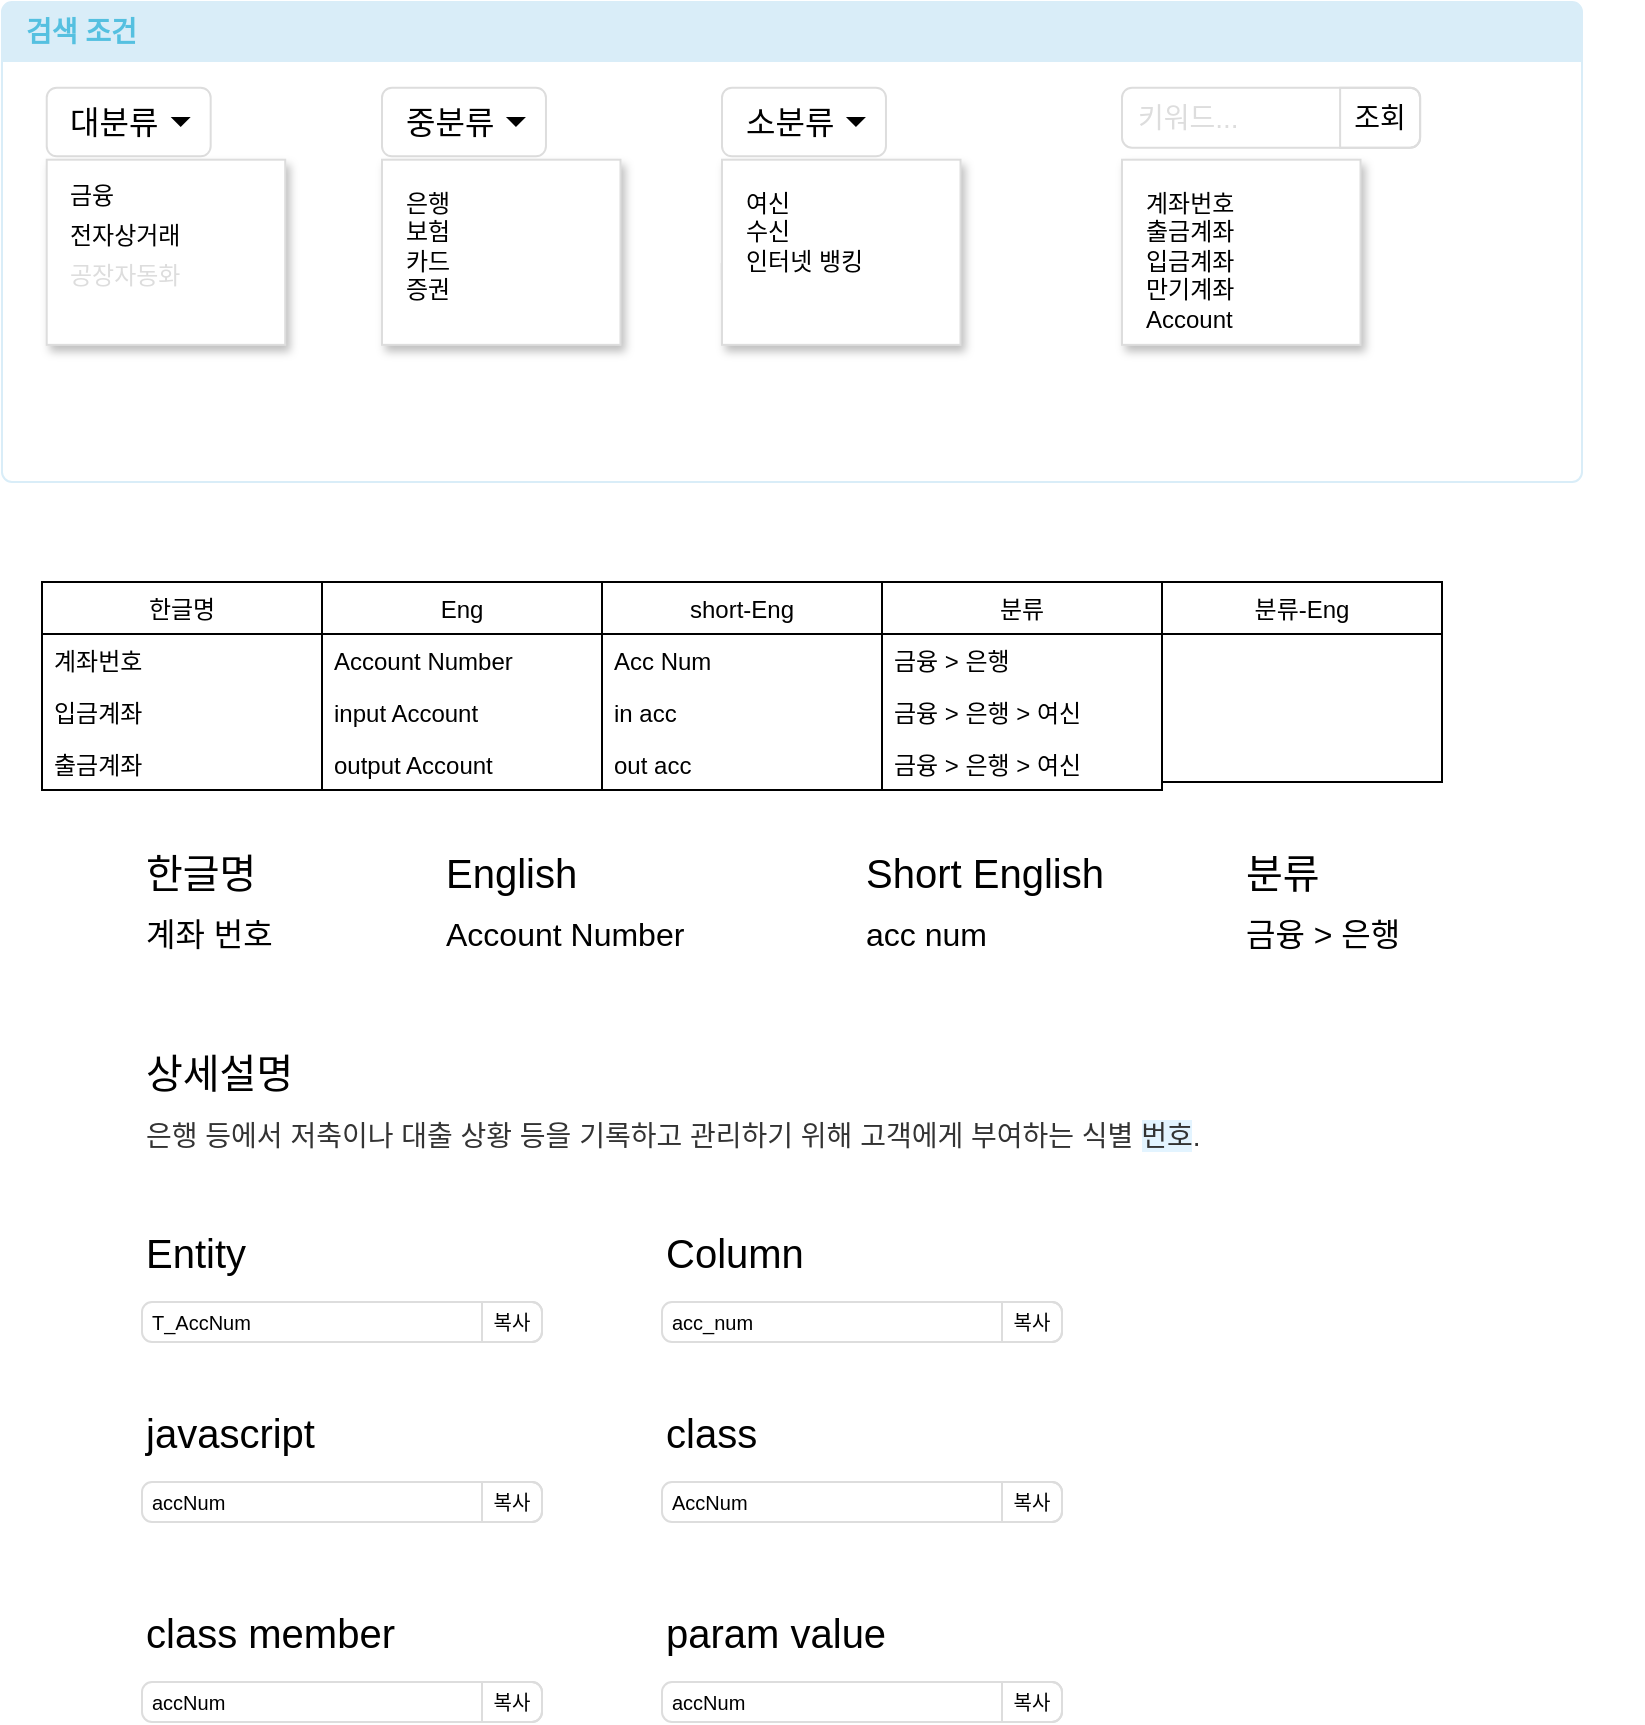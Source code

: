 <mxfile version="12.6.5" type="device"><diagram name="UI Sketch" id="c9db0220-8083-56f3-ca83-edcdcd058819"><mxGraphModel dx="1296" dy="954" grid="1" gridSize="10" guides="1" tooltips="1" connect="1" arrows="1" fold="1" page="1" pageScale="1.5" pageWidth="826" pageHeight="1169" background="#ffffff" math="0" shadow="0"><root><mxCell id="0" style=";html=1;"/><mxCell id="1" style=";html=1;" parent="0"/><mxCell id="Wr7w7cP2460RMGykat3m-4" value="Panel content" style="html=1;shadow=0;dashed=0;shape=mxgraph.bootstrap.rrect;align=center;rSize=5;strokeColor=#D9EDF8;fontColor=#f0f0f0;spacingTop=30;whiteSpace=wrap;" vertex="1" parent="1"><mxGeometry x="20" y="70" width="790" height="240" as="geometry"/></mxCell><mxCell id="Wr7w7cP2460RMGykat3m-5" value="검색 조건" style="html=1;shadow=0;dashed=0;shape=mxgraph.bootstrap.topButton;rSize=5;strokeColor=none;fillColor=#D9EDF8;fontColor=#55C0E0;fontSize=14;fontStyle=1;align=left;spacingLeft=10;whiteSpace=wrap;resizeWidth=1;" vertex="1" parent="Wr7w7cP2460RMGykat3m-4"><mxGeometry width="790" height="30" relative="1" as="geometry"/></mxCell><mxCell id="Wr7w7cP2460RMGykat3m-6" value="대분류" style="html=1;shadow=0;dashed=0;shape=mxgraph.bootstrap.rrect;rSize=5;strokeColor=#dddddd;spacingRight=10;fontSize=16;fillColor=#FFFFFF;align=left;spacingLeft=10;whiteSpace=wrap;" vertex="1" parent="Wr7w7cP2460RMGykat3m-4"><mxGeometry x="22.358" y="42.857" width="81.981" height="34.286" as="geometry"/></mxCell><mxCell id="Wr7w7cP2460RMGykat3m-7" value="" style="shape=triangle;direction=south;fillColor=#000000;strokeColor=none;perimeter=none;" vertex="1" parent="Wr7w7cP2460RMGykat3m-6"><mxGeometry x="1" y="0.5" width="10" height="5" relative="1" as="geometry"><mxPoint x="-20" y="-2.5" as="offset"/></mxGeometry></mxCell><mxCell id="Wr7w7cP2460RMGykat3m-8" value="" style="html=1;shadow=0;dashed=0;shape=mxgraph.bootstrap.rect;fillColor=#ffffff;strokeColor=#dddddd;shadow=1;" vertex="1" parent="Wr7w7cP2460RMGykat3m-4"><mxGeometry x="22.358" y="78.857" width="119.245" height="92.571" as="geometry"/></mxCell><mxCell id="Wr7w7cP2460RMGykat3m-9" value="금융" style="html=1;shadow=0;dashed=0;shape=mxgraph.bootstrap.rect;strokeColor=none;spacingLeft=10;align=left;fillColor=none;whiteSpace=wrap;resizeWidth=1;" vertex="1" parent="Wr7w7cP2460RMGykat3m-8"><mxGeometry width="119.245" height="20" relative="1" as="geometry"><mxPoint y="8" as="offset"/></mxGeometry></mxCell><mxCell id="Wr7w7cP2460RMGykat3m-10" value="전자상거래" style="html=1;shadow=0;dashed=0;shape=mxgraph.bootstrap.rect;strokeColor=none;spacingLeft=10;align=left;fillColor=none;whiteSpace=wrap;resizeWidth=1;" vertex="1" parent="Wr7w7cP2460RMGykat3m-8"><mxGeometry width="119.245" height="20" relative="1" as="geometry"><mxPoint y="28" as="offset"/></mxGeometry></mxCell><mxCell id="Wr7w7cP2460RMGykat3m-11" value="공장자동화" style="html=1;shadow=0;dashed=0;shape=mxgraph.bootstrap.rect;strokeColor=none;spacingLeft=10;align=left;fillColor=none;fontColor=#dddddd;whiteSpace=wrap;resizeWidth=1;" vertex="1" parent="Wr7w7cP2460RMGykat3m-8"><mxGeometry width="119.245" height="20" relative="1" as="geometry"><mxPoint y="48" as="offset"/></mxGeometry></mxCell><mxCell id="Wr7w7cP2460RMGykat3m-14" value="중분류" style="html=1;shadow=0;dashed=0;shape=mxgraph.bootstrap.rrect;rSize=5;strokeColor=#dddddd;spacingRight=10;fontSize=16;fillColor=#FFFFFF;align=left;spacingLeft=10;whiteSpace=wrap;" vertex="1" parent="Wr7w7cP2460RMGykat3m-4"><mxGeometry x="189.995" y="42.857" width="81.981" height="34.286" as="geometry"/></mxCell><mxCell id="Wr7w7cP2460RMGykat3m-15" value="" style="shape=triangle;direction=south;fillColor=#000000;strokeColor=none;perimeter=none;" vertex="1" parent="Wr7w7cP2460RMGykat3m-14"><mxGeometry x="1" y="0.5" width="10" height="5" relative="1" as="geometry"><mxPoint x="-20" y="-2.5" as="offset"/></mxGeometry></mxCell><mxCell id="Wr7w7cP2460RMGykat3m-16" value="" style="html=1;shadow=0;dashed=0;shape=mxgraph.bootstrap.rect;fillColor=#ffffff;strokeColor=#dddddd;shadow=1;" vertex="1" parent="Wr7w7cP2460RMGykat3m-4"><mxGeometry x="189.995" y="78.857" width="119.245" height="92.571" as="geometry"/></mxCell><mxCell id="Wr7w7cP2460RMGykat3m-17" value="은행&lt;br&gt;보험&lt;br&gt;카드&lt;br&gt;증권" style="html=1;shadow=0;dashed=0;shape=mxgraph.bootstrap.rect;strokeColor=none;spacingLeft=10;align=left;fillColor=none;whiteSpace=wrap;resizeWidth=1;verticalAlign=top;" vertex="1" parent="Wr7w7cP2460RMGykat3m-16"><mxGeometry width="119.245" height="90" relative="1" as="geometry"><mxPoint y="8" as="offset"/></mxGeometry></mxCell><mxCell id="Wr7w7cP2460RMGykat3m-20" value="소분류" style="html=1;shadow=0;dashed=0;shape=mxgraph.bootstrap.rrect;rSize=5;strokeColor=#dddddd;spacingRight=10;fontSize=16;fillColor=#FFFFFF;align=left;spacingLeft=10;whiteSpace=wrap;" vertex="1" parent="Wr7w7cP2460RMGykat3m-4"><mxGeometry x="359.999" y="42.857" width="81.981" height="34.286" as="geometry"/></mxCell><mxCell id="Wr7w7cP2460RMGykat3m-21" value="" style="shape=triangle;direction=south;fillColor=#000000;strokeColor=none;perimeter=none;" vertex="1" parent="Wr7w7cP2460RMGykat3m-20"><mxGeometry x="1" y="0.5" width="10" height="5" relative="1" as="geometry"><mxPoint x="-20" y="-2.5" as="offset"/></mxGeometry></mxCell><mxCell id="Wr7w7cP2460RMGykat3m-22" value="" style="html=1;shadow=0;dashed=0;shape=mxgraph.bootstrap.rect;fillColor=#ffffff;strokeColor=#dddddd;shadow=1;" vertex="1" parent="Wr7w7cP2460RMGykat3m-4"><mxGeometry x="359.999" y="78.857" width="119.245" height="92.571" as="geometry"/></mxCell><mxCell id="Wr7w7cP2460RMGykat3m-23" value="여신&lt;br&gt;수신&lt;br&gt;인터넷 뱅킹" style="html=1;shadow=0;dashed=0;shape=mxgraph.bootstrap.rect;strokeColor=none;spacingLeft=10;align=left;fillColor=none;whiteSpace=wrap;resizeWidth=1;verticalAlign=top;" vertex="1" parent="Wr7w7cP2460RMGykat3m-22"><mxGeometry width="119.245" height="90" relative="1" as="geometry"><mxPoint y="8" as="offset"/></mxGeometry></mxCell><mxCell id="Wr7w7cP2460RMGykat3m-25" value="키워드..." style="html=1;shadow=0;dashed=0;shape=mxgraph.bootstrap.rrect;rSize=5;strokeColor=#dddddd;align=left;spacingLeft=6;fontSize=14;fontColor=#dddddd;whiteSpace=wrap;" vertex="1" parent="Wr7w7cP2460RMGykat3m-4"><mxGeometry x="560.004" y="42.86" width="149.057" height="30" as="geometry"/></mxCell><mxCell id="Wr7w7cP2460RMGykat3m-26" value="조회" style="html=1;shadow=0;dashed=0;shape=mxgraph.bootstrap.rightButton;rSize=5;strokeColor=#dddddd;fillColor=none;fontSize=14;whiteSpace=wrap;resizeHeight=1;" vertex="1" parent="Wr7w7cP2460RMGykat3m-25"><mxGeometry x="1" width="40" height="30" relative="1" as="geometry"><mxPoint x="-40" as="offset"/></mxGeometry></mxCell><mxCell id="Wr7w7cP2460RMGykat3m-27" value="" style="html=1;shadow=0;dashed=0;shape=mxgraph.bootstrap.rect;fillColor=#ffffff;strokeColor=#dddddd;shadow=1;" vertex="1" parent="Wr7w7cP2460RMGykat3m-4"><mxGeometry x="560.004" y="78.857" width="119.245" height="92.571" as="geometry"/></mxCell><mxCell id="Wr7w7cP2460RMGykat3m-28" value="계좌번호&lt;br&gt;출금계좌&lt;br&gt;입금계좌&lt;br&gt;만기계좌&lt;br&gt;Account" style="html=1;shadow=0;dashed=0;shape=mxgraph.bootstrap.rect;strokeColor=none;spacingLeft=10;align=left;fillColor=none;whiteSpace=wrap;resizeWidth=1;verticalAlign=top;" vertex="1" parent="Wr7w7cP2460RMGykat3m-27"><mxGeometry width="119.245" height="90" relative="1" as="geometry"><mxPoint y="8" as="offset"/></mxGeometry></mxCell><mxCell id="Wr7w7cP2460RMGykat3m-29" value="한글명" style="swimlane;fontStyle=0;childLayout=stackLayout;horizontal=1;startSize=26;fillColor=none;horizontalStack=0;resizeParent=1;resizeParentMax=0;resizeLast=0;collapsible=1;marginBottom=0;" vertex="1" parent="1"><mxGeometry x="40" y="360" width="140" height="104" as="geometry"/></mxCell><mxCell id="Wr7w7cP2460RMGykat3m-30" value="계좌번호" style="text;strokeColor=none;fillColor=none;align=left;verticalAlign=top;spacingLeft=4;spacingRight=4;overflow=hidden;rotatable=0;points=[[0,0.5],[1,0.5]];portConstraint=eastwest;" vertex="1" parent="Wr7w7cP2460RMGykat3m-29"><mxGeometry y="26" width="140" height="26" as="geometry"/></mxCell><mxCell id="Wr7w7cP2460RMGykat3m-31" value="입금계좌" style="text;strokeColor=none;fillColor=none;align=left;verticalAlign=top;spacingLeft=4;spacingRight=4;overflow=hidden;rotatable=0;points=[[0,0.5],[1,0.5]];portConstraint=eastwest;" vertex="1" parent="Wr7w7cP2460RMGykat3m-29"><mxGeometry y="52" width="140" height="26" as="geometry"/></mxCell><mxCell id="Wr7w7cP2460RMGykat3m-32" value="출금계좌" style="text;strokeColor=none;fillColor=none;align=left;verticalAlign=top;spacingLeft=4;spacingRight=4;overflow=hidden;rotatable=0;points=[[0,0.5],[1,0.5]];portConstraint=eastwest;" vertex="1" parent="Wr7w7cP2460RMGykat3m-29"><mxGeometry y="78" width="140" height="26" as="geometry"/></mxCell><mxCell id="Wr7w7cP2460RMGykat3m-33" value="Eng" style="swimlane;fontStyle=0;childLayout=stackLayout;horizontal=1;startSize=26;fillColor=none;horizontalStack=0;resizeParent=1;resizeParentMax=0;resizeLast=0;collapsible=1;marginBottom=0;" vertex="1" parent="1"><mxGeometry x="180" y="360" width="140" height="104" as="geometry"/></mxCell><mxCell id="Wr7w7cP2460RMGykat3m-34" value="Account Number" style="text;strokeColor=none;fillColor=none;align=left;verticalAlign=top;spacingLeft=4;spacingRight=4;overflow=hidden;rotatable=0;points=[[0,0.5],[1,0.5]];portConstraint=eastwest;" vertex="1" parent="Wr7w7cP2460RMGykat3m-33"><mxGeometry y="26" width="140" height="26" as="geometry"/></mxCell><mxCell id="Wr7w7cP2460RMGykat3m-35" value="input Account" style="text;strokeColor=none;fillColor=none;align=left;verticalAlign=top;spacingLeft=4;spacingRight=4;overflow=hidden;rotatable=0;points=[[0,0.5],[1,0.5]];portConstraint=eastwest;" vertex="1" parent="Wr7w7cP2460RMGykat3m-33"><mxGeometry y="52" width="140" height="26" as="geometry"/></mxCell><mxCell id="Wr7w7cP2460RMGykat3m-36" value="output Account" style="text;strokeColor=none;fillColor=none;align=left;verticalAlign=top;spacingLeft=4;spacingRight=4;overflow=hidden;rotatable=0;points=[[0,0.5],[1,0.5]];portConstraint=eastwest;" vertex="1" parent="Wr7w7cP2460RMGykat3m-33"><mxGeometry y="78" width="140" height="26" as="geometry"/></mxCell><mxCell id="Wr7w7cP2460RMGykat3m-37" value="short-Eng" style="swimlane;fontStyle=0;childLayout=stackLayout;horizontal=1;startSize=26;fillColor=none;horizontalStack=0;resizeParent=1;resizeParentMax=0;resizeLast=0;collapsible=1;marginBottom=0;" vertex="1" parent="1"><mxGeometry x="320" y="360" width="140" height="104" as="geometry"/></mxCell><mxCell id="Wr7w7cP2460RMGykat3m-38" value="Acc Num" style="text;strokeColor=none;fillColor=none;align=left;verticalAlign=top;spacingLeft=4;spacingRight=4;overflow=hidden;rotatable=0;points=[[0,0.5],[1,0.5]];portConstraint=eastwest;" vertex="1" parent="Wr7w7cP2460RMGykat3m-37"><mxGeometry y="26" width="140" height="26" as="geometry"/></mxCell><mxCell id="Wr7w7cP2460RMGykat3m-39" value="in acc" style="text;strokeColor=none;fillColor=none;align=left;verticalAlign=top;spacingLeft=4;spacingRight=4;overflow=hidden;rotatable=0;points=[[0,0.5],[1,0.5]];portConstraint=eastwest;" vertex="1" parent="Wr7w7cP2460RMGykat3m-37"><mxGeometry y="52" width="140" height="26" as="geometry"/></mxCell><mxCell id="Wr7w7cP2460RMGykat3m-40" value="out acc" style="text;strokeColor=none;fillColor=none;align=left;verticalAlign=top;spacingLeft=4;spacingRight=4;overflow=hidden;rotatable=0;points=[[0,0.5],[1,0.5]];portConstraint=eastwest;" vertex="1" parent="Wr7w7cP2460RMGykat3m-37"><mxGeometry y="78" width="140" height="26" as="geometry"/></mxCell><mxCell id="Wr7w7cP2460RMGykat3m-41" value="분류" style="swimlane;fontStyle=0;childLayout=stackLayout;horizontal=1;startSize=26;fillColor=none;horizontalStack=0;resizeParent=1;resizeParentMax=0;resizeLast=0;collapsible=1;marginBottom=0;" vertex="1" parent="1"><mxGeometry x="460" y="360" width="140" height="104" as="geometry"/></mxCell><mxCell id="Wr7w7cP2460RMGykat3m-42" value="금융 &gt; 은행" style="text;strokeColor=none;fillColor=none;align=left;verticalAlign=top;spacingLeft=4;spacingRight=4;overflow=hidden;rotatable=0;points=[[0,0.5],[1,0.5]];portConstraint=eastwest;" vertex="1" parent="Wr7w7cP2460RMGykat3m-41"><mxGeometry y="26" width="140" height="26" as="geometry"/></mxCell><mxCell id="Wr7w7cP2460RMGykat3m-43" value="금융 &gt; 은행 &gt; 여신" style="text;strokeColor=none;fillColor=none;align=left;verticalAlign=top;spacingLeft=4;spacingRight=4;overflow=hidden;rotatable=0;points=[[0,0.5],[1,0.5]];portConstraint=eastwest;" vertex="1" parent="Wr7w7cP2460RMGykat3m-41"><mxGeometry y="52" width="140" height="26" as="geometry"/></mxCell><mxCell id="Wr7w7cP2460RMGykat3m-44" value="금융 &gt; 은행 &gt; 여신" style="text;strokeColor=none;fillColor=none;align=left;verticalAlign=top;spacingLeft=4;spacingRight=4;overflow=hidden;rotatable=0;points=[[0,0.5],[1,0.5]];portConstraint=eastwest;" vertex="1" parent="Wr7w7cP2460RMGykat3m-41"><mxGeometry y="78" width="140" height="26" as="geometry"/></mxCell><mxCell id="Wr7w7cP2460RMGykat3m-45" value="분류-Eng" style="swimlane;fontStyle=0;childLayout=stackLayout;horizontal=1;startSize=26;fillColor=none;horizontalStack=0;resizeParent=1;resizeParentMax=0;resizeLast=0;collapsible=1;marginBottom=0;" vertex="1" parent="1"><mxGeometry x="600" y="360" width="140" height="100" as="geometry"/></mxCell><mxCell id="Wr7w7cP2460RMGykat3m-110" value="한글명" style="html=1;shadow=0;dashed=0;shape=mxgraph.bootstrap.anchor;fontSize=20;align=left;whiteSpace=wrap;" vertex="1" parent="1"><mxGeometry x="90" y="490" width="80" height="30" as="geometry"/></mxCell><mxCell id="Wr7w7cP2460RMGykat3m-111" value="계좌 번호" style="html=1;shadow=0;dashed=0;shape=mxgraph.bootstrap.anchor;align=left;verticalAlign=top;whiteSpace=wrap;fontSize=16;whiteSpace=wrap;" vertex="1" parent="1"><mxGeometry x="90" y="520" width="80" height="30" as="geometry"/></mxCell><mxCell id="Wr7w7cP2460RMGykat3m-124" value="English" style="html=1;shadow=0;dashed=0;shape=mxgraph.bootstrap.anchor;fontSize=20;align=left;whiteSpace=wrap;" vertex="1" parent="1"><mxGeometry x="240" y="490" width="200" height="30" as="geometry"/></mxCell><mxCell id="Wr7w7cP2460RMGykat3m-125" value="Account Number" style="html=1;shadow=0;dashed=0;shape=mxgraph.bootstrap.anchor;align=left;verticalAlign=top;whiteSpace=wrap;fontSize=16;whiteSpace=wrap;" vertex="1" parent="1"><mxGeometry x="240" y="520" width="180" height="30" as="geometry"/></mxCell><mxCell id="Wr7w7cP2460RMGykat3m-126" value="Short English" style="html=1;shadow=0;dashed=0;shape=mxgraph.bootstrap.anchor;fontSize=20;align=left;whiteSpace=wrap;" vertex="1" parent="1"><mxGeometry x="450" y="490" width="200" height="30" as="geometry"/></mxCell><mxCell id="Wr7w7cP2460RMGykat3m-127" value="acc num" style="html=1;shadow=0;dashed=0;shape=mxgraph.bootstrap.anchor;align=left;verticalAlign=top;whiteSpace=wrap;fontSize=16;whiteSpace=wrap;" vertex="1" parent="1"><mxGeometry x="450" y="520" width="180" height="30" as="geometry"/></mxCell><mxCell id="Wr7w7cP2460RMGykat3m-128" value="상세설명" style="html=1;shadow=0;dashed=0;shape=mxgraph.bootstrap.anchor;fontSize=20;align=left;whiteSpace=wrap;" vertex="1" parent="1"><mxGeometry x="90" y="590" width="80" height="30" as="geometry"/></mxCell><mxCell id="Wr7w7cP2460RMGykat3m-129" value="&lt;span class=&quot;u_word_dic&quot; style=&quot;color: rgb(51 , 51 , 51) ; font-family: , &amp;#34;blinkmacsystemfont&amp;#34; , &amp;#34;helvetica neue&amp;#34; , &amp;#34;arial&amp;#34; , &amp;#34;apple sd gothic neo&amp;#34; , &amp;#34;nanumgothic&amp;#34; , &amp;#34;dotum&amp;#34; , &amp;#34;나눔바른고딕 옛한글&amp;#34; , &amp;#34;nanumbarungothic yethangul&amp;#34; , , sans-serif ; font-size: 14px&quot;&gt;은행&lt;/span&gt;&lt;span style=&quot;color: rgb(51 , 51 , 51) ; font-family: , &amp;#34;blinkmacsystemfont&amp;#34; , &amp;#34;helvetica neue&amp;#34; , &amp;#34;arial&amp;#34; , &amp;#34;apple sd gothic neo&amp;#34; , &amp;#34;nanumgothic&amp;#34; , &amp;#34;dotum&amp;#34; , &amp;#34;나눔바른고딕 옛한글&amp;#34; , &amp;#34;nanumbarungothic yethangul&amp;#34; , , sans-serif ; font-size: 14px&quot;&gt;&amp;nbsp;&lt;/span&gt;&lt;span class=&quot;u_word_dic&quot; style=&quot;color: rgb(51 , 51 , 51) ; font-family: , &amp;#34;blinkmacsystemfont&amp;#34; , &amp;#34;helvetica neue&amp;#34; , &amp;#34;arial&amp;#34; , &amp;#34;apple sd gothic neo&amp;#34; , &amp;#34;nanumgothic&amp;#34; , &amp;#34;dotum&amp;#34; , &amp;#34;나눔바른고딕 옛한글&amp;#34; , &amp;#34;nanumbarungothic yethangul&amp;#34; , , sans-serif ; font-size: 14px&quot;&gt;등에서&lt;/span&gt;&lt;span style=&quot;color: rgb(51 , 51 , 51) ; font-family: , &amp;#34;blinkmacsystemfont&amp;#34; , &amp;#34;helvetica neue&amp;#34; , &amp;#34;arial&amp;#34; , &amp;#34;apple sd gothic neo&amp;#34; , &amp;#34;nanumgothic&amp;#34; , &amp;#34;dotum&amp;#34; , &amp;#34;나눔바른고딕 옛한글&amp;#34; , &amp;#34;nanumbarungothic yethangul&amp;#34; , , sans-serif ; font-size: 14px&quot;&gt;&amp;nbsp;&lt;/span&gt;&lt;span class=&quot;u_word_dic&quot; style=&quot;color: rgb(51 , 51 , 51) ; font-family: , &amp;#34;blinkmacsystemfont&amp;#34; , &amp;#34;helvetica neue&amp;#34; , &amp;#34;arial&amp;#34; , &amp;#34;apple sd gothic neo&amp;#34; , &amp;#34;nanumgothic&amp;#34; , &amp;#34;dotum&amp;#34; , &amp;#34;나눔바른고딕 옛한글&amp;#34; , &amp;#34;nanumbarungothic yethangul&amp;#34; , , sans-serif ; font-size: 14px&quot;&gt;저축이나&lt;/span&gt;&lt;span style=&quot;color: rgb(51 , 51 , 51) ; font-family: , &amp;#34;blinkmacsystemfont&amp;#34; , &amp;#34;helvetica neue&amp;#34; , &amp;#34;arial&amp;#34; , &amp;#34;apple sd gothic neo&amp;#34; , &amp;#34;nanumgothic&amp;#34; , &amp;#34;dotum&amp;#34; , &amp;#34;나눔바른고딕 옛한글&amp;#34; , &amp;#34;nanumbarungothic yethangul&amp;#34; , , sans-serif ; font-size: 14px&quot;&gt;&amp;nbsp;&lt;/span&gt;&lt;span class=&quot;u_word_dic&quot; style=&quot;color: rgb(51 , 51 , 51) ; font-family: , &amp;#34;blinkmacsystemfont&amp;#34; , &amp;#34;helvetica neue&amp;#34; , &amp;#34;arial&amp;#34; , &amp;#34;apple sd gothic neo&amp;#34; , &amp;#34;nanumgothic&amp;#34; , &amp;#34;dotum&amp;#34; , &amp;#34;나눔바른고딕 옛한글&amp;#34; , &amp;#34;nanumbarungothic yethangul&amp;#34; , , sans-serif ; font-size: 14px&quot;&gt;대출&lt;/span&gt;&lt;span style=&quot;color: rgb(51 , 51 , 51) ; font-family: , &amp;#34;blinkmacsystemfont&amp;#34; , &amp;#34;helvetica neue&amp;#34; , &amp;#34;arial&amp;#34; , &amp;#34;apple sd gothic neo&amp;#34; , &amp;#34;nanumgothic&amp;#34; , &amp;#34;dotum&amp;#34; , &amp;#34;나눔바른고딕 옛한글&amp;#34; , &amp;#34;nanumbarungothic yethangul&amp;#34; , , sans-serif ; font-size: 14px&quot;&gt;&amp;nbsp;&lt;/span&gt;&lt;span class=&quot;u_word_dic&quot; style=&quot;color: rgb(51 , 51 , 51) ; font-family: , &amp;#34;blinkmacsystemfont&amp;#34; , &amp;#34;helvetica neue&amp;#34; , &amp;#34;arial&amp;#34; , &amp;#34;apple sd gothic neo&amp;#34; , &amp;#34;nanumgothic&amp;#34; , &amp;#34;dotum&amp;#34; , &amp;#34;나눔바른고딕 옛한글&amp;#34; , &amp;#34;nanumbarungothic yethangul&amp;#34; , , sans-serif ; font-size: 14px&quot;&gt;상황&lt;/span&gt;&lt;span style=&quot;color: rgb(51 , 51 , 51) ; font-family: , &amp;#34;blinkmacsystemfont&amp;#34; , &amp;#34;helvetica neue&amp;#34; , &amp;#34;arial&amp;#34; , &amp;#34;apple sd gothic neo&amp;#34; , &amp;#34;nanumgothic&amp;#34; , &amp;#34;dotum&amp;#34; , &amp;#34;나눔바른고딕 옛한글&amp;#34; , &amp;#34;nanumbarungothic yethangul&amp;#34; , , sans-serif ; font-size: 14px&quot;&gt;&amp;nbsp;&lt;/span&gt;&lt;span class=&quot;u_word_dic&quot; style=&quot;color: rgb(51 , 51 , 51) ; font-family: , &amp;#34;blinkmacsystemfont&amp;#34; , &amp;#34;helvetica neue&amp;#34; , &amp;#34;arial&amp;#34; , &amp;#34;apple sd gothic neo&amp;#34; , &amp;#34;nanumgothic&amp;#34; , &amp;#34;dotum&amp;#34; , &amp;#34;나눔바른고딕 옛한글&amp;#34; , &amp;#34;nanumbarungothic yethangul&amp;#34; , , sans-serif ; font-size: 14px&quot;&gt;등을&lt;/span&gt;&lt;span style=&quot;color: rgb(51 , 51 , 51) ; font-family: , &amp;#34;blinkmacsystemfont&amp;#34; , &amp;#34;helvetica neue&amp;#34; , &amp;#34;arial&amp;#34; , &amp;#34;apple sd gothic neo&amp;#34; , &amp;#34;nanumgothic&amp;#34; , &amp;#34;dotum&amp;#34; , &amp;#34;나눔바른고딕 옛한글&amp;#34; , &amp;#34;nanumbarungothic yethangul&amp;#34; , , sans-serif ; font-size: 14px&quot;&gt;&amp;nbsp;&lt;/span&gt;&lt;span class=&quot;u_word_dic&quot; style=&quot;color: rgb(51 , 51 , 51) ; font-family: , &amp;#34;blinkmacsystemfont&amp;#34; , &amp;#34;helvetica neue&amp;#34; , &amp;#34;arial&amp;#34; , &amp;#34;apple sd gothic neo&amp;#34; , &amp;#34;nanumgothic&amp;#34; , &amp;#34;dotum&amp;#34; , &amp;#34;나눔바른고딕 옛한글&amp;#34; , &amp;#34;nanumbarungothic yethangul&amp;#34; , , sans-serif ; font-size: 14px&quot;&gt;기록하고&lt;/span&gt;&lt;span style=&quot;color: rgb(51 , 51 , 51) ; font-family: , &amp;#34;blinkmacsystemfont&amp;#34; , &amp;#34;helvetica neue&amp;#34; , &amp;#34;arial&amp;#34; , &amp;#34;apple sd gothic neo&amp;#34; , &amp;#34;nanumgothic&amp;#34; , &amp;#34;dotum&amp;#34; , &amp;#34;나눔바른고딕 옛한글&amp;#34; , &amp;#34;nanumbarungothic yethangul&amp;#34; , , sans-serif ; font-size: 14px&quot;&gt;&amp;nbsp;&lt;/span&gt;&lt;span class=&quot;u_word_dic&quot; style=&quot;color: rgb(51 , 51 , 51) ; font-family: , &amp;#34;blinkmacsystemfont&amp;#34; , &amp;#34;helvetica neue&amp;#34; , &amp;#34;arial&amp;#34; , &amp;#34;apple sd gothic neo&amp;#34; , &amp;#34;nanumgothic&amp;#34; , &amp;#34;dotum&amp;#34; , &amp;#34;나눔바른고딕 옛한글&amp;#34; , &amp;#34;nanumbarungothic yethangul&amp;#34; , , sans-serif ; font-size: 14px&quot;&gt;관리하기&lt;/span&gt;&lt;span style=&quot;color: rgb(51 , 51 , 51) ; font-family: , &amp;#34;blinkmacsystemfont&amp;#34; , &amp;#34;helvetica neue&amp;#34; , &amp;#34;arial&amp;#34; , &amp;#34;apple sd gothic neo&amp;#34; , &amp;#34;nanumgothic&amp;#34; , &amp;#34;dotum&amp;#34; , &amp;#34;나눔바른고딕 옛한글&amp;#34; , &amp;#34;nanumbarungothic yethangul&amp;#34; , , sans-serif ; font-size: 14px&quot;&gt;&amp;nbsp;&lt;/span&gt;&lt;span class=&quot;u_word_dic&quot; style=&quot;color: rgb(51 , 51 , 51) ; font-family: , &amp;#34;blinkmacsystemfont&amp;#34; , &amp;#34;helvetica neue&amp;#34; , &amp;#34;arial&amp;#34; , &amp;#34;apple sd gothic neo&amp;#34; , &amp;#34;nanumgothic&amp;#34; , &amp;#34;dotum&amp;#34; , &amp;#34;나눔바른고딕 옛한글&amp;#34; , &amp;#34;nanumbarungothic yethangul&amp;#34; , , sans-serif ; font-size: 14px&quot;&gt;위해&lt;/span&gt;&lt;span style=&quot;color: rgb(51 , 51 , 51) ; font-family: , &amp;#34;blinkmacsystemfont&amp;#34; , &amp;#34;helvetica neue&amp;#34; , &amp;#34;arial&amp;#34; , &amp;#34;apple sd gothic neo&amp;#34; , &amp;#34;nanumgothic&amp;#34; , &amp;#34;dotum&amp;#34; , &amp;#34;나눔바른고딕 옛한글&amp;#34; , &amp;#34;nanumbarungothic yethangul&amp;#34; , , sans-serif ; font-size: 14px&quot;&gt;&amp;nbsp;&lt;/span&gt;&lt;span class=&quot;u_word_dic&quot; style=&quot;color: rgb(51 , 51 , 51) ; font-family: , &amp;#34;blinkmacsystemfont&amp;#34; , &amp;#34;helvetica neue&amp;#34; , &amp;#34;arial&amp;#34; , &amp;#34;apple sd gothic neo&amp;#34; , &amp;#34;nanumgothic&amp;#34; , &amp;#34;dotum&amp;#34; , &amp;#34;나눔바른고딕 옛한글&amp;#34; , &amp;#34;nanumbarungothic yethangul&amp;#34; , , sans-serif ; font-size: 14px&quot;&gt;고객에게&lt;/span&gt;&lt;span style=&quot;color: rgb(51 , 51 , 51) ; font-family: , &amp;#34;blinkmacsystemfont&amp;#34; , &amp;#34;helvetica neue&amp;#34; , &amp;#34;arial&amp;#34; , &amp;#34;apple sd gothic neo&amp;#34; , &amp;#34;nanumgothic&amp;#34; , &amp;#34;dotum&amp;#34; , &amp;#34;나눔바른고딕 옛한글&amp;#34; , &amp;#34;nanumbarungothic yethangul&amp;#34; , , sans-serif ; font-size: 14px&quot;&gt;&amp;nbsp;&lt;/span&gt;&lt;span class=&quot;u_word_dic&quot; style=&quot;color: rgb(51 , 51 , 51) ; font-family: , &amp;#34;blinkmacsystemfont&amp;#34; , &amp;#34;helvetica neue&amp;#34; , &amp;#34;arial&amp;#34; , &amp;#34;apple sd gothic neo&amp;#34; , &amp;#34;nanumgothic&amp;#34; , &amp;#34;dotum&amp;#34; , &amp;#34;나눔바른고딕 옛한글&amp;#34; , &amp;#34;nanumbarungothic yethangul&amp;#34; , , sans-serif ; font-size: 14px&quot;&gt;부여하는&lt;/span&gt;&lt;span style=&quot;color: rgb(51 , 51 , 51) ; font-family: , &amp;#34;blinkmacsystemfont&amp;#34; , &amp;#34;helvetica neue&amp;#34; , &amp;#34;arial&amp;#34; , &amp;#34;apple sd gothic neo&amp;#34; , &amp;#34;nanumgothic&amp;#34; , &amp;#34;dotum&amp;#34; , &amp;#34;나눔바른고딕 옛한글&amp;#34; , &amp;#34;nanumbarungothic yethangul&amp;#34; , , sans-serif ; font-size: 14px&quot;&gt;&amp;nbsp;&lt;/span&gt;&lt;span class=&quot;u_word_dic&quot; style=&quot;color: rgb(51 , 51 , 51) ; font-family: , &amp;#34;blinkmacsystemfont&amp;#34; , &amp;#34;helvetica neue&amp;#34; , &amp;#34;arial&amp;#34; , &amp;#34;apple sd gothic neo&amp;#34; , &amp;#34;nanumgothic&amp;#34; , &amp;#34;dotum&amp;#34; , &amp;#34;나눔바른고딕 옛한글&amp;#34; , &amp;#34;nanumbarungothic yethangul&amp;#34; , , sans-serif ; font-size: 14px&quot;&gt;식별&lt;/span&gt;&lt;span style=&quot;color: rgb(51 , 51 , 51) ; font-family: , &amp;#34;blinkmacsystemfont&amp;#34; , &amp;#34;helvetica neue&amp;#34; , &amp;#34;arial&amp;#34; , &amp;#34;apple sd gothic neo&amp;#34; , &amp;#34;nanumgothic&amp;#34; , &amp;#34;dotum&amp;#34; , &amp;#34;나눔바른고딕 옛한글&amp;#34; , &amp;#34;nanumbarungothic yethangul&amp;#34; , , sans-serif ; font-size: 14px&quot;&gt;&amp;nbsp;&lt;/span&gt;&lt;span class=&quot;highlight&quot; style=&quot;background: rgb(227 , 244 , 255) ; color: rgb(51 , 51 , 51) ; font-family: , &amp;#34;blinkmacsystemfont&amp;#34; , &amp;#34;helvetica neue&amp;#34; , &amp;#34;arial&amp;#34; , &amp;#34;apple sd gothic neo&amp;#34; , &amp;#34;nanumgothic&amp;#34; , &amp;#34;dotum&amp;#34; , &amp;#34;나눔바른고딕 옛한글&amp;#34; , &amp;#34;nanumbarungothic yethangul&amp;#34; , , sans-serif ; font-size: 14px&quot;&gt;&lt;span class=&quot;u_word_dic&quot;&gt;번호&lt;/span&gt;&lt;/span&gt;&lt;span style=&quot;color: rgb(51 , 51 , 51) ; font-family: , &amp;#34;blinkmacsystemfont&amp;#34; , &amp;#34;helvetica neue&amp;#34; , &amp;#34;arial&amp;#34; , &amp;#34;apple sd gothic neo&amp;#34; , &amp;#34;nanumgothic&amp;#34; , &amp;#34;dotum&amp;#34; , &amp;#34;나눔바른고딕 옛한글&amp;#34; , &amp;#34;nanumbarungothic yethangul&amp;#34; , , sans-serif ; font-size: 14px&quot;&gt;.&lt;/span&gt;" style="html=1;shadow=0;dashed=0;shape=mxgraph.bootstrap.anchor;align=left;verticalAlign=top;whiteSpace=wrap;fontSize=16;whiteSpace=wrap;" vertex="1" parent="1"><mxGeometry x="90" y="620" width="600" height="30" as="geometry"/></mxCell><mxCell id="Wr7w7cP2460RMGykat3m-130" value="T_AccNum" style="html=1;shadow=0;dashed=0;shape=mxgraph.bootstrap.rrect;rSize=5;strokeColor=#dddddd;align=left;spacingLeft=3;fontSize=10;fontColor=#000000;whiteSpace=wrap;" vertex="1" parent="1"><mxGeometry x="90" y="720" width="200" height="20" as="geometry"/></mxCell><mxCell id="Wr7w7cP2460RMGykat3m-131" value="복사" style="html=1;shadow=0;dashed=0;shape=mxgraph.bootstrap.rightButton;rSize=5;strokeColor=#dddddd;fillColor=none;fontSize=10;whiteSpace=wrap;resizeHeight=1;" vertex="1" parent="Wr7w7cP2460RMGykat3m-130"><mxGeometry x="1" width="30" height="20" relative="1" as="geometry"><mxPoint x="-30" as="offset"/></mxGeometry></mxCell><mxCell id="Wr7w7cP2460RMGykat3m-132" value="Entity" style="html=1;shadow=0;dashed=0;shape=mxgraph.bootstrap.anchor;fontSize=20;align=left;whiteSpace=wrap;" vertex="1" parent="1"><mxGeometry x="90" y="680" width="80" height="30" as="geometry"/></mxCell><mxCell id="Wr7w7cP2460RMGykat3m-133" value="분류" style="html=1;shadow=0;dashed=0;shape=mxgraph.bootstrap.anchor;fontSize=20;align=left;whiteSpace=wrap;" vertex="1" parent="1"><mxGeometry x="640" y="490" width="200" height="30" as="geometry"/></mxCell><mxCell id="Wr7w7cP2460RMGykat3m-134" value="금융 &amp;gt; 은행" style="html=1;shadow=0;dashed=0;shape=mxgraph.bootstrap.anchor;align=left;verticalAlign=top;whiteSpace=wrap;fontSize=16;whiteSpace=wrap;" vertex="1" parent="1"><mxGeometry x="640" y="520" width="180" height="30" as="geometry"/></mxCell><mxCell id="Wr7w7cP2460RMGykat3m-135" value="acc_num" style="html=1;shadow=0;dashed=0;shape=mxgraph.bootstrap.rrect;rSize=5;strokeColor=#dddddd;align=left;spacingLeft=3;fontSize=10;fontColor=#000000;whiteSpace=wrap;" vertex="1" parent="1"><mxGeometry x="350" y="720" width="200" height="20" as="geometry"/></mxCell><mxCell id="Wr7w7cP2460RMGykat3m-136" value="복사" style="html=1;shadow=0;dashed=0;shape=mxgraph.bootstrap.rightButton;rSize=5;strokeColor=#dddddd;fillColor=none;fontSize=10;whiteSpace=wrap;resizeHeight=1;" vertex="1" parent="Wr7w7cP2460RMGykat3m-135"><mxGeometry x="1" width="30" height="20" relative="1" as="geometry"><mxPoint x="-30" as="offset"/></mxGeometry></mxCell><mxCell id="Wr7w7cP2460RMGykat3m-137" value="Column" style="html=1;shadow=0;dashed=0;shape=mxgraph.bootstrap.anchor;fontSize=20;align=left;whiteSpace=wrap;" vertex="1" parent="1"><mxGeometry x="350" y="680" width="80" height="30" as="geometry"/></mxCell><mxCell id="Wr7w7cP2460RMGykat3m-138" value="accNum" style="html=1;shadow=0;dashed=0;shape=mxgraph.bootstrap.rrect;rSize=5;strokeColor=#dddddd;align=left;spacingLeft=3;fontSize=10;fontColor=#000000;whiteSpace=wrap;" vertex="1" parent="1"><mxGeometry x="90" y="810" width="200" height="20" as="geometry"/></mxCell><mxCell id="Wr7w7cP2460RMGykat3m-139" value="복사" style="html=1;shadow=0;dashed=0;shape=mxgraph.bootstrap.rightButton;rSize=5;strokeColor=#dddddd;fillColor=none;fontSize=10;whiteSpace=wrap;resizeHeight=1;" vertex="1" parent="Wr7w7cP2460RMGykat3m-138"><mxGeometry x="1" width="30" height="20" relative="1" as="geometry"><mxPoint x="-30" as="offset"/></mxGeometry></mxCell><mxCell id="Wr7w7cP2460RMGykat3m-140" value="javascript" style="html=1;shadow=0;dashed=0;shape=mxgraph.bootstrap.anchor;fontSize=20;align=left;whiteSpace=wrap;" vertex="1" parent="1"><mxGeometry x="90" y="770" width="110" height="30" as="geometry"/></mxCell><mxCell id="Wr7w7cP2460RMGykat3m-141" value="AccNum" style="html=1;shadow=0;dashed=0;shape=mxgraph.bootstrap.rrect;rSize=5;strokeColor=#dddddd;align=left;spacingLeft=3;fontSize=10;fontColor=#000000;whiteSpace=wrap;" vertex="1" parent="1"><mxGeometry x="350" y="810" width="200" height="20" as="geometry"/></mxCell><mxCell id="Wr7w7cP2460RMGykat3m-142" value="복사" style="html=1;shadow=0;dashed=0;shape=mxgraph.bootstrap.rightButton;rSize=5;strokeColor=#dddddd;fillColor=none;fontSize=10;whiteSpace=wrap;resizeHeight=1;" vertex="1" parent="Wr7w7cP2460RMGykat3m-141"><mxGeometry x="1" width="30" height="20" relative="1" as="geometry"><mxPoint x="-30" as="offset"/></mxGeometry></mxCell><mxCell id="Wr7w7cP2460RMGykat3m-143" value="class" style="html=1;shadow=0;dashed=0;shape=mxgraph.bootstrap.anchor;fontSize=20;align=left;whiteSpace=wrap;" vertex="1" parent="1"><mxGeometry x="350" y="770" width="110" height="30" as="geometry"/></mxCell><mxCell id="Wr7w7cP2460RMGykat3m-144" value="accNum" style="html=1;shadow=0;dashed=0;shape=mxgraph.bootstrap.rrect;rSize=5;strokeColor=#dddddd;align=left;spacingLeft=3;fontSize=10;fontColor=#000000;whiteSpace=wrap;" vertex="1" parent="1"><mxGeometry x="90" y="910" width="200" height="20" as="geometry"/></mxCell><mxCell id="Wr7w7cP2460RMGykat3m-145" value="복사" style="html=1;shadow=0;dashed=0;shape=mxgraph.bootstrap.rightButton;rSize=5;strokeColor=#dddddd;fillColor=none;fontSize=10;whiteSpace=wrap;resizeHeight=1;" vertex="1" parent="Wr7w7cP2460RMGykat3m-144"><mxGeometry x="1" width="30" height="20" relative="1" as="geometry"><mxPoint x="-30" as="offset"/></mxGeometry></mxCell><mxCell id="Wr7w7cP2460RMGykat3m-146" value="class member" style="html=1;shadow=0;dashed=0;shape=mxgraph.bootstrap.anchor;fontSize=20;align=left;whiteSpace=wrap;" vertex="1" parent="1"><mxGeometry x="90" y="870" width="140" height="30" as="geometry"/></mxCell><mxCell id="Wr7w7cP2460RMGykat3m-147" value="accNum" style="html=1;shadow=0;dashed=0;shape=mxgraph.bootstrap.rrect;rSize=5;strokeColor=#dddddd;align=left;spacingLeft=3;fontSize=10;fontColor=#000000;whiteSpace=wrap;" vertex="1" parent="1"><mxGeometry x="350" y="910" width="200" height="20" as="geometry"/></mxCell><mxCell id="Wr7w7cP2460RMGykat3m-148" value="복사" style="html=1;shadow=0;dashed=0;shape=mxgraph.bootstrap.rightButton;rSize=5;strokeColor=#dddddd;fillColor=none;fontSize=10;whiteSpace=wrap;resizeHeight=1;" vertex="1" parent="Wr7w7cP2460RMGykat3m-147"><mxGeometry x="1" width="30" height="20" relative="1" as="geometry"><mxPoint x="-30" as="offset"/></mxGeometry></mxCell><mxCell id="Wr7w7cP2460RMGykat3m-149" value="param value" style="html=1;shadow=0;dashed=0;shape=mxgraph.bootstrap.anchor;fontSize=20;align=left;whiteSpace=wrap;" vertex="1" parent="1"><mxGeometry x="350" y="870" width="140" height="30" as="geometry"/></mxCell></root></mxGraphModel></diagram></mxfile>